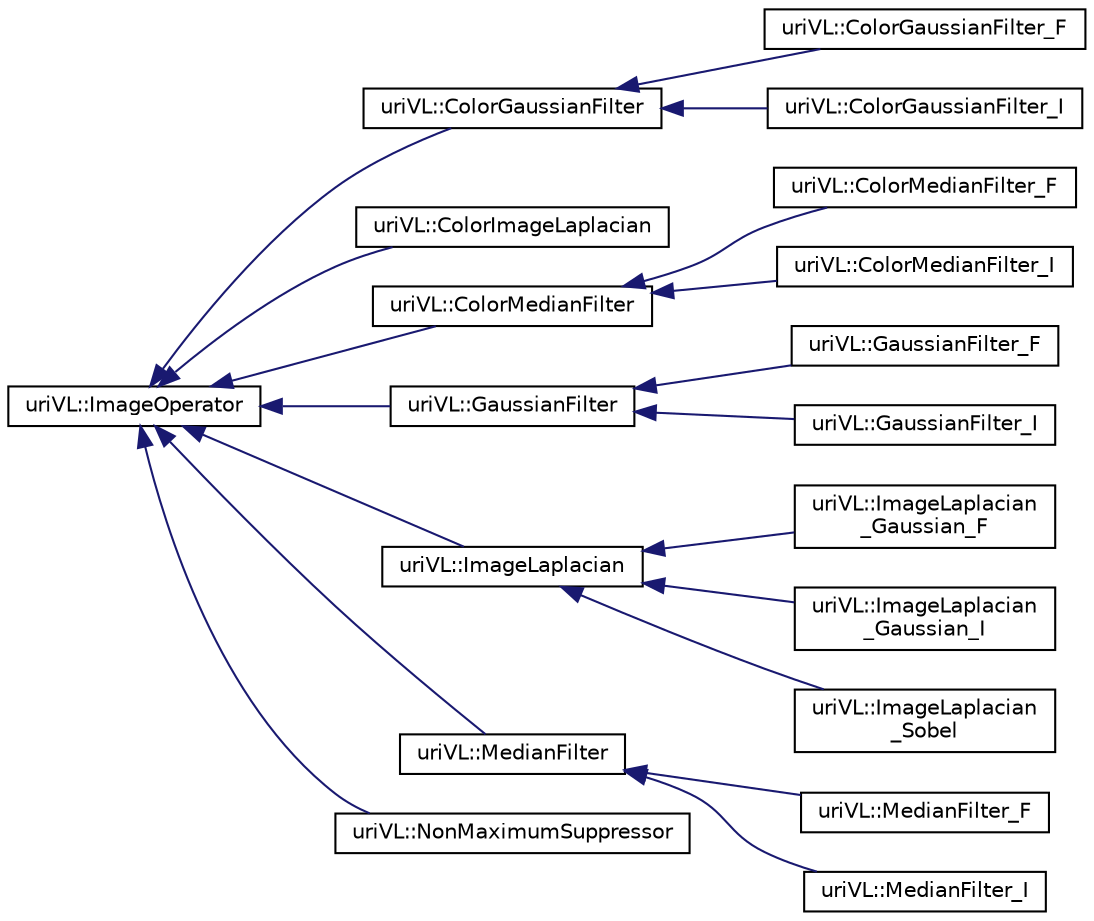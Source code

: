 digraph "Graphical Class Hierarchy"
{
  edge [fontname="Helvetica",fontsize="10",labelfontname="Helvetica",labelfontsize="10"];
  node [fontname="Helvetica",fontsize="10",shape=record];
  rankdir="LR";
  Node1 [label="uriVL::ImageOperator",height=0.2,width=0.4,color="black", fillcolor="white", style="filled",URL="$classuriVL_1_1ImageOperator.html",tooltip="Virtual parent class for all image operators (operators that are applied to a raster image and produc..."];
  Node1 -> Node2 [dir="back",color="midnightblue",fontsize="10",style="solid",fontname="Helvetica"];
  Node2 [label="uriVL::ColorGaussianFilter",height=0.2,width=0.4,color="black", fillcolor="white", style="filled",URL="$classuriVL_1_1ColorGaussianFilter.html",tooltip="Pure Virtual parent class for the Gaussian filter classes _F and _I. "];
  Node2 -> Node3 [dir="back",color="midnightblue",fontsize="10",style="solid",fontname="Helvetica"];
  Node3 [label="uriVL::ColorGaussianFilter_F",height=0.2,width=0.4,color="black", fillcolor="white", style="filled",URL="$classuriVL_1_1ColorGaussianFilter__F.html",tooltip="Gaussian filter class (float operator). "];
  Node2 -> Node4 [dir="back",color="midnightblue",fontsize="10",style="solid",fontname="Helvetica"];
  Node4 [label="uriVL::ColorGaussianFilter_I",height=0.2,width=0.4,color="black", fillcolor="white", style="filled",URL="$classuriVL_1_1ColorGaussianFilter__I.html",tooltip="ColorGaussianFilter_I class. "];
  Node1 -> Node5 [dir="back",color="midnightblue",fontsize="10",style="solid",fontname="Helvetica"];
  Node5 [label="uriVL::ColorImageLaplacian",height=0.2,width=0.4,color="black", fillcolor="white", style="filled",URL="$classuriVL_1_1ColorImageLaplacian.html",tooltip="Operator that computes the Laplacian of an RGBa color image. "];
  Node1 -> Node6 [dir="back",color="midnightblue",fontsize="10",style="solid",fontname="Helvetica"];
  Node6 [label="uriVL::ColorMedianFilter",height=0.2,width=0.4,color="black", fillcolor="white", style="filled",URL="$classuriVL_1_1ColorMedianFilter.html",tooltip="ColorMedianFilter class. "];
  Node6 -> Node7 [dir="back",color="midnightblue",fontsize="10",style="solid",fontname="Helvetica"];
  Node7 [label="uriVL::ColorMedianFilter_F",height=0.2,width=0.4,color="black", fillcolor="white", style="filled",URL="$classuriVL_1_1ColorMedianFilter__F.html",tooltip="ColorMedianFilter class. "];
  Node6 -> Node8 [dir="back",color="midnightblue",fontsize="10",style="solid",fontname="Helvetica"];
  Node8 [label="uriVL::ColorMedianFilter_I",height=0.2,width=0.4,color="black", fillcolor="white", style="filled",URL="$classuriVL_1_1ColorMedianFilter__I.html",tooltip="ColorMedianFilter class. "];
  Node1 -> Node9 [dir="back",color="midnightblue",fontsize="10",style="solid",fontname="Helvetica"];
  Node9 [label="uriVL::GaussianFilter",height=0.2,width=0.4,color="black", fillcolor="white", style="filled",URL="$classuriVL_1_1GaussianFilter.html",tooltip="Pure Virtual parent class for the Gaussian filter classes _F and _I. "];
  Node9 -> Node10 [dir="back",color="midnightblue",fontsize="10",style="solid",fontname="Helvetica"];
  Node10 [label="uriVL::GaussianFilter_F",height=0.2,width=0.4,color="black", fillcolor="white", style="filled",URL="$classuriVL_1_1GaussianFilter__F.html",tooltip="Gaussian filter class (float operator). "];
  Node9 -> Node11 [dir="back",color="midnightblue",fontsize="10",style="solid",fontname="Helvetica"];
  Node11 [label="uriVL::GaussianFilter_I",height=0.2,width=0.4,color="black", fillcolor="white", style="filled",URL="$classuriVL_1_1GaussianFilter__I.html",tooltip="GaussianFilter_I class. "];
  Node1 -> Node12 [dir="back",color="midnightblue",fontsize="10",style="solid",fontname="Helvetica"];
  Node12 [label="uriVL::ImageLaplacian",height=0.2,width=0.4,color="black", fillcolor="white", style="filled",URL="$classuriVL_1_1ImageLaplacian.html",tooltip="Operator that computes the Laplacian of a raster image. "];
  Node12 -> Node13 [dir="back",color="midnightblue",fontsize="10",style="solid",fontname="Helvetica"];
  Node13 [label="uriVL::ImageLaplacian\l_Gaussian_F",height=0.2,width=0.4,color="black", fillcolor="white", style="filled",URL="$classuriVL_1_1ImageLaplacian__Gaussian__F.html",tooltip="Image operator that computes the Laplacian of an RGBa color image using a \"Laplacian of Gaussian\" fil..."];
  Node12 -> Node14 [dir="back",color="midnightblue",fontsize="10",style="solid",fontname="Helvetica"];
  Node14 [label="uriVL::ImageLaplacian\l_Gaussian_I",height=0.2,width=0.4,color="black", fillcolor="white", style="filled",URL="$classuriVL_1_1ImageLaplacian__Gaussian__I.html",tooltip="Image operator that computes the Laplacian of a raster image using a \"Laplacian of Gaussian\" filter..."];
  Node12 -> Node15 [dir="back",color="midnightblue",fontsize="10",style="solid",fontname="Helvetica"];
  Node15 [label="uriVL::ImageLaplacian\l_Sobel",height=0.2,width=0.4,color="black", fillcolor="white", style="filled",URL="$classuriVL_1_1ImageLaplacian__Sobel.html",tooltip="ImageLaplacian_Sobel class. "];
  Node1 -> Node16 [dir="back",color="midnightblue",fontsize="10",style="solid",fontname="Helvetica"];
  Node16 [label="uriVL::MedianFilter",height=0.2,width=0.4,color="black", fillcolor="white", style="filled",URL="$classuriVL_1_1MedianFilter.html",tooltip="MedianFilter class. "];
  Node16 -> Node17 [dir="back",color="midnightblue",fontsize="10",style="solid",fontname="Helvetica"];
  Node17 [label="uriVL::MedianFilter_F",height=0.2,width=0.4,color="black", fillcolor="white", style="filled",URL="$classuriVL_1_1MedianFilter__F.html",tooltip="MedianFilter class. "];
  Node16 -> Node18 [dir="back",color="midnightblue",fontsize="10",style="solid",fontname="Helvetica"];
  Node18 [label="uriVL::MedianFilter_I",height=0.2,width=0.4,color="black", fillcolor="white", style="filled",URL="$classuriVL_1_1MedianFilter__I.html",tooltip="MedianFilter class. "];
  Node1 -> Node19 [dir="back",color="midnightblue",fontsize="10",style="solid",fontname="Helvetica"];
  Node19 [label="uriVL::NonMaximumSuppressor",height=0.2,width=0.4,color="black", fillcolor="white", style="filled",URL="$classuriVL_1_1NonMaximumSuppressor.html",tooltip="Implementation of the NonMaximumSuppressor class. "];
}
